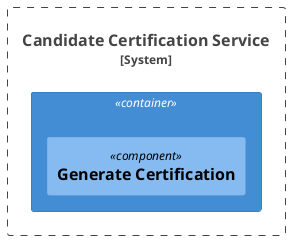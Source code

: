 @startuml 

!include <C4/C4_Component>

System_Boundary(candidateCertificationServiceGraderAlias, "Candidate Certification Service") {
    Container(candidateCertificationServiceContainer, "","", "") {
        Component(candidateCertificationServiceComponentAlias,"Generate Certification") 
    }
} 
@enduml